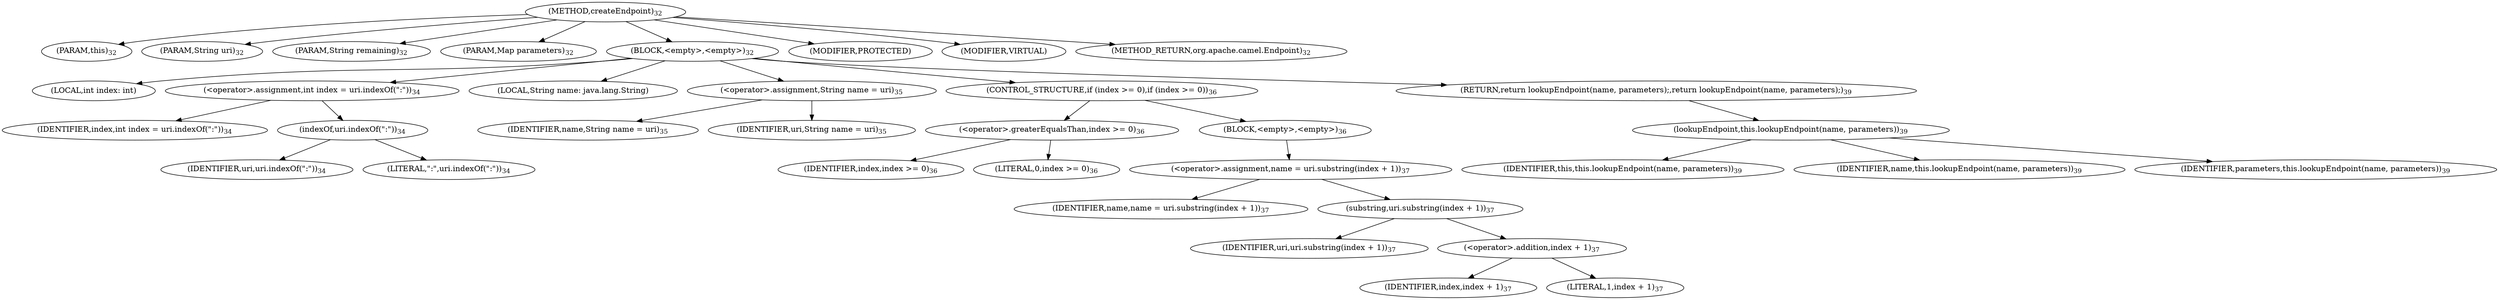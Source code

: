 digraph "createEndpoint" {  
"12" [label = <(METHOD,createEndpoint)<SUB>32</SUB>> ]
"4" [label = <(PARAM,this)<SUB>32</SUB>> ]
"13" [label = <(PARAM,String uri)<SUB>32</SUB>> ]
"14" [label = <(PARAM,String remaining)<SUB>32</SUB>> ]
"15" [label = <(PARAM,Map parameters)<SUB>32</SUB>> ]
"16" [label = <(BLOCK,&lt;empty&gt;,&lt;empty&gt;)<SUB>32</SUB>> ]
"17" [label = <(LOCAL,int index: int)> ]
"18" [label = <(&lt;operator&gt;.assignment,int index = uri.indexOf(&quot;:&quot;))<SUB>34</SUB>> ]
"19" [label = <(IDENTIFIER,index,int index = uri.indexOf(&quot;:&quot;))<SUB>34</SUB>> ]
"20" [label = <(indexOf,uri.indexOf(&quot;:&quot;))<SUB>34</SUB>> ]
"21" [label = <(IDENTIFIER,uri,uri.indexOf(&quot;:&quot;))<SUB>34</SUB>> ]
"22" [label = <(LITERAL,&quot;:&quot;,uri.indexOf(&quot;:&quot;))<SUB>34</SUB>> ]
"23" [label = <(LOCAL,String name: java.lang.String)> ]
"24" [label = <(&lt;operator&gt;.assignment,String name = uri)<SUB>35</SUB>> ]
"25" [label = <(IDENTIFIER,name,String name = uri)<SUB>35</SUB>> ]
"26" [label = <(IDENTIFIER,uri,String name = uri)<SUB>35</SUB>> ]
"27" [label = <(CONTROL_STRUCTURE,if (index &gt;= 0),if (index &gt;= 0))<SUB>36</SUB>> ]
"28" [label = <(&lt;operator&gt;.greaterEqualsThan,index &gt;= 0)<SUB>36</SUB>> ]
"29" [label = <(IDENTIFIER,index,index &gt;= 0)<SUB>36</SUB>> ]
"30" [label = <(LITERAL,0,index &gt;= 0)<SUB>36</SUB>> ]
"31" [label = <(BLOCK,&lt;empty&gt;,&lt;empty&gt;)<SUB>36</SUB>> ]
"32" [label = <(&lt;operator&gt;.assignment,name = uri.substring(index + 1))<SUB>37</SUB>> ]
"33" [label = <(IDENTIFIER,name,name = uri.substring(index + 1))<SUB>37</SUB>> ]
"34" [label = <(substring,uri.substring(index + 1))<SUB>37</SUB>> ]
"35" [label = <(IDENTIFIER,uri,uri.substring(index + 1))<SUB>37</SUB>> ]
"36" [label = <(&lt;operator&gt;.addition,index + 1)<SUB>37</SUB>> ]
"37" [label = <(IDENTIFIER,index,index + 1)<SUB>37</SUB>> ]
"38" [label = <(LITERAL,1,index + 1)<SUB>37</SUB>> ]
"39" [label = <(RETURN,return lookupEndpoint(name, parameters);,return lookupEndpoint(name, parameters);)<SUB>39</SUB>> ]
"40" [label = <(lookupEndpoint,this.lookupEndpoint(name, parameters))<SUB>39</SUB>> ]
"3" [label = <(IDENTIFIER,this,this.lookupEndpoint(name, parameters))<SUB>39</SUB>> ]
"41" [label = <(IDENTIFIER,name,this.lookupEndpoint(name, parameters))<SUB>39</SUB>> ]
"42" [label = <(IDENTIFIER,parameters,this.lookupEndpoint(name, parameters))<SUB>39</SUB>> ]
"43" [label = <(MODIFIER,PROTECTED)> ]
"44" [label = <(MODIFIER,VIRTUAL)> ]
"45" [label = <(METHOD_RETURN,org.apache.camel.Endpoint)<SUB>32</SUB>> ]
  "12" -> "4" 
  "12" -> "13" 
  "12" -> "14" 
  "12" -> "15" 
  "12" -> "16" 
  "12" -> "43" 
  "12" -> "44" 
  "12" -> "45" 
  "16" -> "17" 
  "16" -> "18" 
  "16" -> "23" 
  "16" -> "24" 
  "16" -> "27" 
  "16" -> "39" 
  "18" -> "19" 
  "18" -> "20" 
  "20" -> "21" 
  "20" -> "22" 
  "24" -> "25" 
  "24" -> "26" 
  "27" -> "28" 
  "27" -> "31" 
  "28" -> "29" 
  "28" -> "30" 
  "31" -> "32" 
  "32" -> "33" 
  "32" -> "34" 
  "34" -> "35" 
  "34" -> "36" 
  "36" -> "37" 
  "36" -> "38" 
  "39" -> "40" 
  "40" -> "3" 
  "40" -> "41" 
  "40" -> "42" 
}

